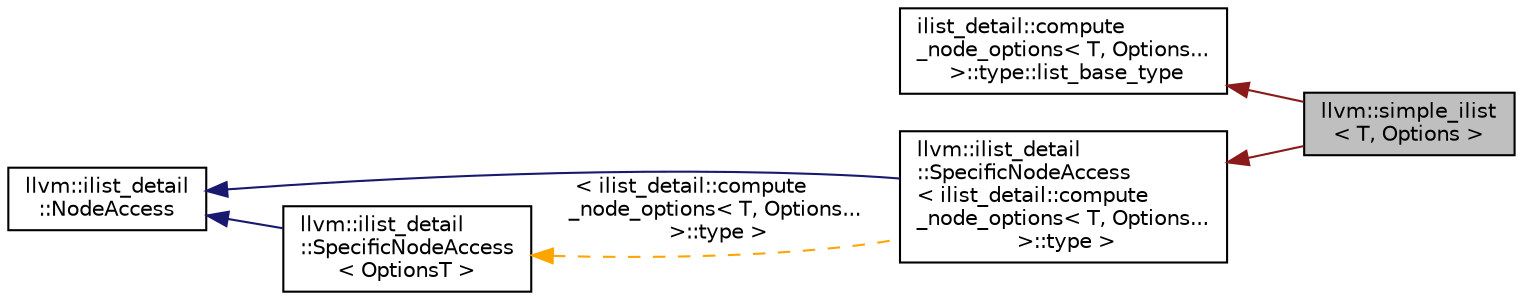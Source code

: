 digraph "llvm::simple_ilist&lt; T, Options &gt;"
{
 // LATEX_PDF_SIZE
  bgcolor="transparent";
  edge [fontname="Helvetica",fontsize="10",labelfontname="Helvetica",labelfontsize="10"];
  node [fontname="Helvetica",fontsize="10",shape="box"];
  rankdir="LR";
  Node1 [label="llvm::simple_ilist\l\< T, Options \>",height=0.2,width=0.4,color="black", fillcolor="grey75", style="filled", fontcolor="black",tooltip="A simple intrusive list implementation."];
  Node2 -> Node1 [dir="back",color="firebrick4",fontsize="10",style="solid",fontname="Helvetica"];
  Node2 [label="ilist_detail::compute\l_node_options\< T, Options...\l \>::type::list_base_type",height=0.2,width=0.4,color="black",URL="$classllvm_1_1ilist__base.html",tooltip="Implementations of list algorithms using ilist_node_base."];
  Node3 -> Node1 [dir="back",color="firebrick4",fontsize="10",style="solid",fontname="Helvetica"];
  Node3 [label="llvm::ilist_detail\l::SpecificNodeAccess\l\< ilist_detail::compute\l_node_options\< T, Options...\l \>::type \>",height=0.2,width=0.4,color="black",URL="$structllvm_1_1ilist__detail_1_1SpecificNodeAccess.html",tooltip=" "];
  Node4 -> Node3 [dir="back",color="midnightblue",fontsize="10",style="solid",fontname="Helvetica"];
  Node4 [label="llvm::ilist_detail\l::NodeAccess",height=0.2,width=0.4,color="black",URL="$structllvm_1_1ilist__detail_1_1NodeAccess.html",tooltip="An access class for ilist_node private API."];
  Node5 -> Node3 [dir="back",color="orange",fontsize="10",style="dashed",label=" \< ilist_detail::compute\l_node_options\< T, Options...\l \>::type \>" ,fontname="Helvetica"];
  Node5 [label="llvm::ilist_detail\l::SpecificNodeAccess\l\< OptionsT \>",height=0.2,width=0.4,color="black",URL="$structllvm_1_1ilist__detail_1_1SpecificNodeAccess.html",tooltip=" "];
  Node4 -> Node5 [dir="back",color="midnightblue",fontsize="10",style="solid",fontname="Helvetica"];
}
